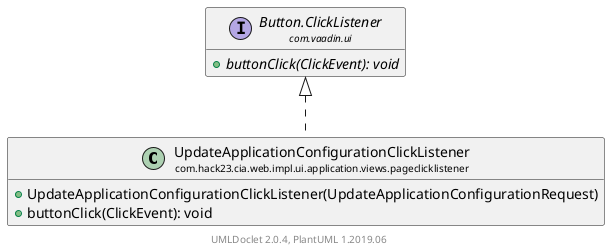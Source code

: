 @startuml
    set namespaceSeparator none
    hide empty fields
    hide empty methods

    class "<size:14>UpdateApplicationConfigurationClickListener\n<size:10>com.hack23.cia.web.impl.ui.application.views.pageclicklistener" as com.hack23.cia.web.impl.ui.application.views.pageclicklistener.UpdateApplicationConfigurationClickListener [[UpdateApplicationConfigurationClickListener.html]] {
        +UpdateApplicationConfigurationClickListener(UpdateApplicationConfigurationRequest)
        +buttonClick(ClickEvent): void
    }

    interface "<size:14>Button.ClickListener\n<size:10>com.vaadin.ui" as com.vaadin.ui.Button.ClickListener {
        {abstract} +buttonClick(ClickEvent): void
    }

    com.vaadin.ui.Button.ClickListener <|.. com.hack23.cia.web.impl.ui.application.views.pageclicklistener.UpdateApplicationConfigurationClickListener

    center footer UMLDoclet 2.0.4, PlantUML 1.2019.06
@enduml
